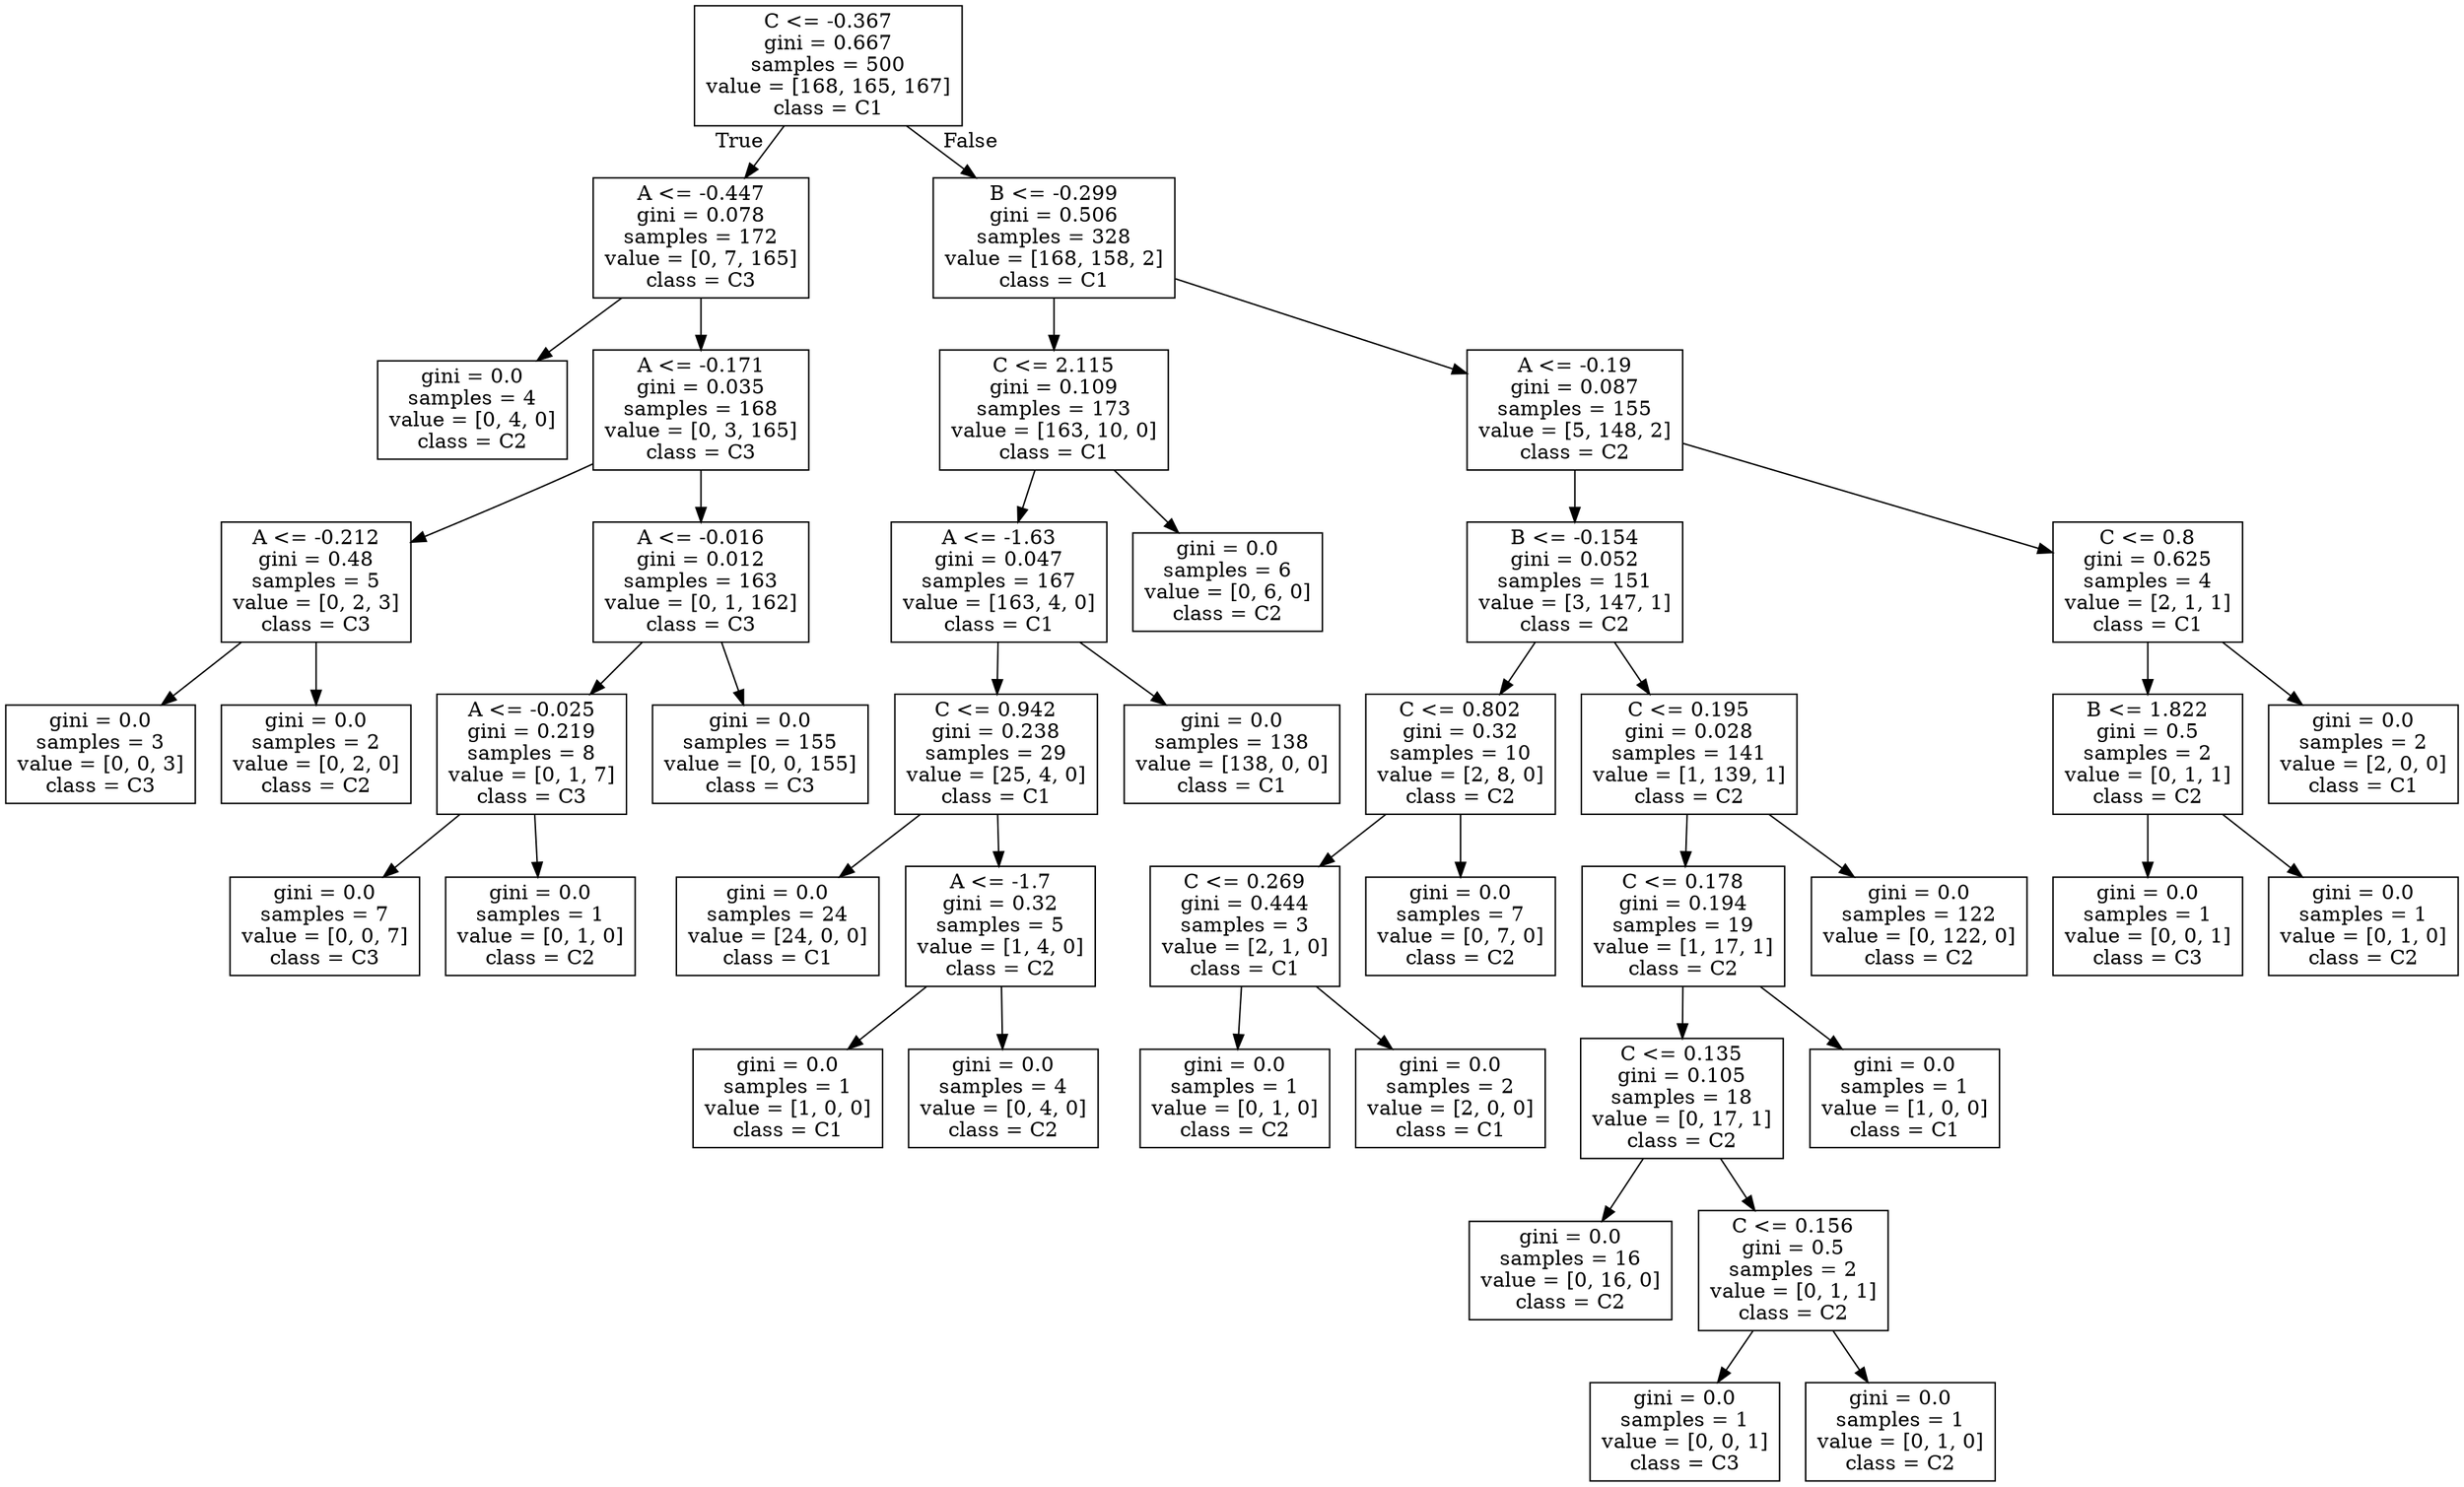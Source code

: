 digraph Tree {
node [shape=box] ;
0 [label="C <= -0.367\ngini = 0.667\nsamples = 500\nvalue = [168, 165, 167]\nclass = C1"] ;
1 [label="A <= -0.447\ngini = 0.078\nsamples = 172\nvalue = [0, 7, 165]\nclass = C3"] ;
0 -> 1 [labeldistance=2.5, labelangle=45, headlabel="True"] ;
2 [label="gini = 0.0\nsamples = 4\nvalue = [0, 4, 0]\nclass = C2"] ;
1 -> 2 ;
3 [label="A <= -0.171\ngini = 0.035\nsamples = 168\nvalue = [0, 3, 165]\nclass = C3"] ;
1 -> 3 ;
4 [label="A <= -0.212\ngini = 0.48\nsamples = 5\nvalue = [0, 2, 3]\nclass = C3"] ;
3 -> 4 ;
5 [label="gini = 0.0\nsamples = 3\nvalue = [0, 0, 3]\nclass = C3"] ;
4 -> 5 ;
6 [label="gini = 0.0\nsamples = 2\nvalue = [0, 2, 0]\nclass = C2"] ;
4 -> 6 ;
7 [label="A <= -0.016\ngini = 0.012\nsamples = 163\nvalue = [0, 1, 162]\nclass = C3"] ;
3 -> 7 ;
8 [label="A <= -0.025\ngini = 0.219\nsamples = 8\nvalue = [0, 1, 7]\nclass = C3"] ;
7 -> 8 ;
9 [label="gini = 0.0\nsamples = 7\nvalue = [0, 0, 7]\nclass = C3"] ;
8 -> 9 ;
10 [label="gini = 0.0\nsamples = 1\nvalue = [0, 1, 0]\nclass = C2"] ;
8 -> 10 ;
11 [label="gini = 0.0\nsamples = 155\nvalue = [0, 0, 155]\nclass = C3"] ;
7 -> 11 ;
12 [label="B <= -0.299\ngini = 0.506\nsamples = 328\nvalue = [168, 158, 2]\nclass = C1"] ;
0 -> 12 [labeldistance=2.5, labelangle=-45, headlabel="False"] ;
13 [label="C <= 2.115\ngini = 0.109\nsamples = 173\nvalue = [163, 10, 0]\nclass = C1"] ;
12 -> 13 ;
14 [label="A <= -1.63\ngini = 0.047\nsamples = 167\nvalue = [163, 4, 0]\nclass = C1"] ;
13 -> 14 ;
15 [label="C <= 0.942\ngini = 0.238\nsamples = 29\nvalue = [25, 4, 0]\nclass = C1"] ;
14 -> 15 ;
16 [label="gini = 0.0\nsamples = 24\nvalue = [24, 0, 0]\nclass = C1"] ;
15 -> 16 ;
17 [label="A <= -1.7\ngini = 0.32\nsamples = 5\nvalue = [1, 4, 0]\nclass = C2"] ;
15 -> 17 ;
18 [label="gini = 0.0\nsamples = 1\nvalue = [1, 0, 0]\nclass = C1"] ;
17 -> 18 ;
19 [label="gini = 0.0\nsamples = 4\nvalue = [0, 4, 0]\nclass = C2"] ;
17 -> 19 ;
20 [label="gini = 0.0\nsamples = 138\nvalue = [138, 0, 0]\nclass = C1"] ;
14 -> 20 ;
21 [label="gini = 0.0\nsamples = 6\nvalue = [0, 6, 0]\nclass = C2"] ;
13 -> 21 ;
22 [label="A <= -0.19\ngini = 0.087\nsamples = 155\nvalue = [5, 148, 2]\nclass = C2"] ;
12 -> 22 ;
23 [label="B <= -0.154\ngini = 0.052\nsamples = 151\nvalue = [3, 147, 1]\nclass = C2"] ;
22 -> 23 ;
24 [label="C <= 0.802\ngini = 0.32\nsamples = 10\nvalue = [2, 8, 0]\nclass = C2"] ;
23 -> 24 ;
25 [label="C <= 0.269\ngini = 0.444\nsamples = 3\nvalue = [2, 1, 0]\nclass = C1"] ;
24 -> 25 ;
26 [label="gini = 0.0\nsamples = 1\nvalue = [0, 1, 0]\nclass = C2"] ;
25 -> 26 ;
27 [label="gini = 0.0\nsamples = 2\nvalue = [2, 0, 0]\nclass = C1"] ;
25 -> 27 ;
28 [label="gini = 0.0\nsamples = 7\nvalue = [0, 7, 0]\nclass = C2"] ;
24 -> 28 ;
29 [label="C <= 0.195\ngini = 0.028\nsamples = 141\nvalue = [1, 139, 1]\nclass = C2"] ;
23 -> 29 ;
30 [label="C <= 0.178\ngini = 0.194\nsamples = 19\nvalue = [1, 17, 1]\nclass = C2"] ;
29 -> 30 ;
31 [label="C <= 0.135\ngini = 0.105\nsamples = 18\nvalue = [0, 17, 1]\nclass = C2"] ;
30 -> 31 ;
32 [label="gini = 0.0\nsamples = 16\nvalue = [0, 16, 0]\nclass = C2"] ;
31 -> 32 ;
33 [label="C <= 0.156\ngini = 0.5\nsamples = 2\nvalue = [0, 1, 1]\nclass = C2"] ;
31 -> 33 ;
34 [label="gini = 0.0\nsamples = 1\nvalue = [0, 0, 1]\nclass = C3"] ;
33 -> 34 ;
35 [label="gini = 0.0\nsamples = 1\nvalue = [0, 1, 0]\nclass = C2"] ;
33 -> 35 ;
36 [label="gini = 0.0\nsamples = 1\nvalue = [1, 0, 0]\nclass = C1"] ;
30 -> 36 ;
37 [label="gini = 0.0\nsamples = 122\nvalue = [0, 122, 0]\nclass = C2"] ;
29 -> 37 ;
38 [label="C <= 0.8\ngini = 0.625\nsamples = 4\nvalue = [2, 1, 1]\nclass = C1"] ;
22 -> 38 ;
39 [label="B <= 1.822\ngini = 0.5\nsamples = 2\nvalue = [0, 1, 1]\nclass = C2"] ;
38 -> 39 ;
40 [label="gini = 0.0\nsamples = 1\nvalue = [0, 0, 1]\nclass = C3"] ;
39 -> 40 ;
41 [label="gini = 0.0\nsamples = 1\nvalue = [0, 1, 0]\nclass = C2"] ;
39 -> 41 ;
42 [label="gini = 0.0\nsamples = 2\nvalue = [2, 0, 0]\nclass = C1"] ;
38 -> 42 ;
}
